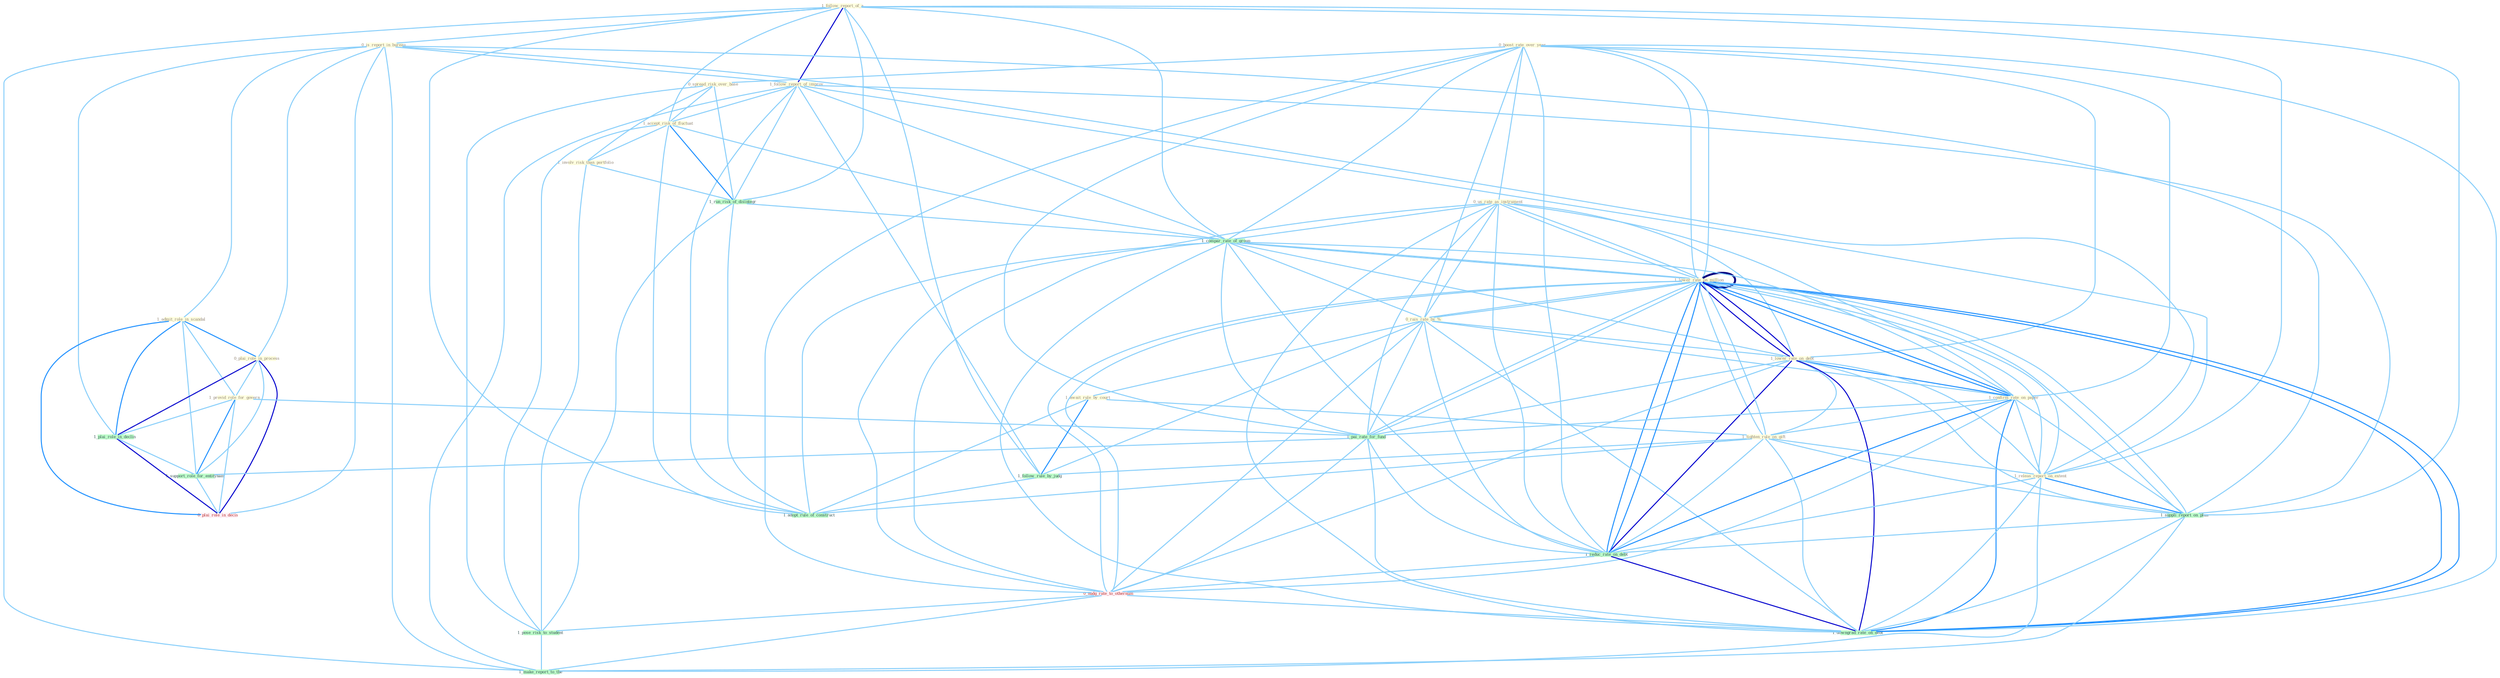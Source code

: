 Graph G{ 
    node
    [shape=polygon,style=filled,width=.5,height=.06,color="#BDFCC9",fixedsize=true,fontsize=4,
    fontcolor="#2f4f4f"];
    {node
    [color="#ffffe0", fontcolor="#8b7d6b"] "1_follow_report_of_a " "0_boost_rate_over_year " "0_is_report_in_bureau " "1_follow_report_of_improv " "0_us_rate_as_instrument " "1_admit_role_in_scandal " "0_spread_risk_over_base " "1_lower_rate_on_million " "0_rais_rate_by_% " "1_accept_risk_of_fluctuat " "1_await_rule_by_court " "1_lower_rate_on_debt " "1_involv_risk_than_portfolio " "1_confirm_rate_on_paper " "0_plai_role_in_process " "1_tighten_rule_on_gift " "1_releas_report_on_extent " "1_provid_role_for_govern "}
{node [color="#fff0f5", fontcolor="#b22222"] "0_nudg_rate_to_othernum " "0_plai_role_in_decis "}
edge [color="#B0E2FF"];

	"1_follow_report_of_a " -- "0_is_report_in_bureau " [w="1", color="#87cefa" ];
	"1_follow_report_of_a " -- "1_follow_report_of_improv " [w="3", color="#0000cd" , len=0.6];
	"1_follow_report_of_a " -- "1_accept_risk_of_fluctuat " [w="1", color="#87cefa" ];
	"1_follow_report_of_a " -- "1_releas_report_on_extent " [w="1", color="#87cefa" ];
	"1_follow_report_of_a " -- "1_run_risk_of_disintegr " [w="1", color="#87cefa" ];
	"1_follow_report_of_a " -- "1_suppli_report_on_plan " [w="1", color="#87cefa" ];
	"1_follow_report_of_a " -- "1_follow_rule_by_judg " [w="1", color="#87cefa" ];
	"1_follow_report_of_a " -- "1_compar_rate_of_group " [w="1", color="#87cefa" ];
	"1_follow_report_of_a " -- "1_adopt_rule_of_construct " [w="1", color="#87cefa" ];
	"1_follow_report_of_a " -- "1_make_report_to_the " [w="1", color="#87cefa" ];
	"0_boost_rate_over_year " -- "0_us_rate_as_instrument " [w="1", color="#87cefa" ];
	"0_boost_rate_over_year " -- "0_spread_risk_over_base " [w="1", color="#87cefa" ];
	"0_boost_rate_over_year " -- "1_lower_rate_on_million " [w="1", color="#87cefa" ];
	"0_boost_rate_over_year " -- "0_rais_rate_by_% " [w="1", color="#87cefa" ];
	"0_boost_rate_over_year " -- "1_lower_rate_on_debt " [w="1", color="#87cefa" ];
	"0_boost_rate_over_year " -- "1_confirm_rate_on_paper " [w="1", color="#87cefa" ];
	"0_boost_rate_over_year " -- "1_pai_rate_for_fund " [w="1", color="#87cefa" ];
	"0_boost_rate_over_year " -- "1_compar_rate_of_group " [w="1", color="#87cefa" ];
	"0_boost_rate_over_year " -- "1_reduc_rate_on_debt " [w="1", color="#87cefa" ];
	"0_boost_rate_over_year " -- "0_nudg_rate_to_othernum " [w="1", color="#87cefa" ];
	"0_boost_rate_over_year " -- "1_lower_rate_on_million " [w="1", color="#87cefa" ];
	"0_boost_rate_over_year " -- "1_downgrad_rate_on_debt " [w="1", color="#87cefa" ];
	"0_is_report_in_bureau " -- "1_follow_report_of_improv " [w="1", color="#87cefa" ];
	"0_is_report_in_bureau " -- "1_admit_role_in_scandal " [w="1", color="#87cefa" ];
	"0_is_report_in_bureau " -- "0_plai_role_in_process " [w="1", color="#87cefa" ];
	"0_is_report_in_bureau " -- "1_releas_report_on_extent " [w="1", color="#87cefa" ];
	"0_is_report_in_bureau " -- "1_plai_role_in_declin " [w="1", color="#87cefa" ];
	"0_is_report_in_bureau " -- "1_suppli_report_on_plan " [w="1", color="#87cefa" ];
	"0_is_report_in_bureau " -- "0_plai_role_in_decis " [w="1", color="#87cefa" ];
	"0_is_report_in_bureau " -- "1_make_report_to_the " [w="1", color="#87cefa" ];
	"1_follow_report_of_improv " -- "1_accept_risk_of_fluctuat " [w="1", color="#87cefa" ];
	"1_follow_report_of_improv " -- "1_releas_report_on_extent " [w="1", color="#87cefa" ];
	"1_follow_report_of_improv " -- "1_run_risk_of_disintegr " [w="1", color="#87cefa" ];
	"1_follow_report_of_improv " -- "1_suppli_report_on_plan " [w="1", color="#87cefa" ];
	"1_follow_report_of_improv " -- "1_follow_rule_by_judg " [w="1", color="#87cefa" ];
	"1_follow_report_of_improv " -- "1_compar_rate_of_group " [w="1", color="#87cefa" ];
	"1_follow_report_of_improv " -- "1_adopt_rule_of_construct " [w="1", color="#87cefa" ];
	"1_follow_report_of_improv " -- "1_make_report_to_the " [w="1", color="#87cefa" ];
	"0_us_rate_as_instrument " -- "1_lower_rate_on_million " [w="1", color="#87cefa" ];
	"0_us_rate_as_instrument " -- "0_rais_rate_by_% " [w="1", color="#87cefa" ];
	"0_us_rate_as_instrument " -- "1_lower_rate_on_debt " [w="1", color="#87cefa" ];
	"0_us_rate_as_instrument " -- "1_confirm_rate_on_paper " [w="1", color="#87cefa" ];
	"0_us_rate_as_instrument " -- "1_pai_rate_for_fund " [w="1", color="#87cefa" ];
	"0_us_rate_as_instrument " -- "1_compar_rate_of_group " [w="1", color="#87cefa" ];
	"0_us_rate_as_instrument " -- "1_reduc_rate_on_debt " [w="1", color="#87cefa" ];
	"0_us_rate_as_instrument " -- "0_nudg_rate_to_othernum " [w="1", color="#87cefa" ];
	"0_us_rate_as_instrument " -- "1_lower_rate_on_million " [w="1", color="#87cefa" ];
	"0_us_rate_as_instrument " -- "1_downgrad_rate_on_debt " [w="1", color="#87cefa" ];
	"1_admit_role_in_scandal " -- "0_plai_role_in_process " [w="2", color="#1e90ff" , len=0.8];
	"1_admit_role_in_scandal " -- "1_provid_role_for_govern " [w="1", color="#87cefa" ];
	"1_admit_role_in_scandal " -- "1_plai_role_in_declin " [w="2", color="#1e90ff" , len=0.8];
	"1_admit_role_in_scandal " -- "1_support_role_for_entitynam " [w="1", color="#87cefa" ];
	"1_admit_role_in_scandal " -- "0_plai_role_in_decis " [w="2", color="#1e90ff" , len=0.8];
	"0_spread_risk_over_base " -- "1_accept_risk_of_fluctuat " [w="1", color="#87cefa" ];
	"0_spread_risk_over_base " -- "1_involv_risk_than_portfolio " [w="1", color="#87cefa" ];
	"0_spread_risk_over_base " -- "1_run_risk_of_disintegr " [w="1", color="#87cefa" ];
	"0_spread_risk_over_base " -- "1_pose_risk_to_student " [w="1", color="#87cefa" ];
	"1_lower_rate_on_million " -- "0_rais_rate_by_% " [w="1", color="#87cefa" ];
	"1_lower_rate_on_million " -- "1_lower_rate_on_debt " [w="3", color="#0000cd" , len=0.6];
	"1_lower_rate_on_million " -- "1_confirm_rate_on_paper " [w="2", color="#1e90ff" , len=0.8];
	"1_lower_rate_on_million " -- "1_tighten_rule_on_gift " [w="1", color="#87cefa" ];
	"1_lower_rate_on_million " -- "1_releas_report_on_extent " [w="1", color="#87cefa" ];
	"1_lower_rate_on_million " -- "1_suppli_report_on_plan " [w="1", color="#87cefa" ];
	"1_lower_rate_on_million " -- "1_pai_rate_for_fund " [w="1", color="#87cefa" ];
	"1_lower_rate_on_million " -- "1_compar_rate_of_group " [w="1", color="#87cefa" ];
	"1_lower_rate_on_million " -- "1_reduc_rate_on_debt " [w="2", color="#1e90ff" , len=0.8];
	"1_lower_rate_on_million " -- "0_nudg_rate_to_othernum " [w="1", color="#87cefa" ];
	"1_lower_rate_on_million " -- "1_lower_rate_on_million " [w="4", style=bold, color="#000080", len=0.4];
	"1_lower_rate_on_million " -- "1_downgrad_rate_on_debt " [w="2", color="#1e90ff" , len=0.8];
	"0_rais_rate_by_% " -- "1_await_rule_by_court " [w="1", color="#87cefa" ];
	"0_rais_rate_by_% " -- "1_lower_rate_on_debt " [w="1", color="#87cefa" ];
	"0_rais_rate_by_% " -- "1_confirm_rate_on_paper " [w="1", color="#87cefa" ];
	"0_rais_rate_by_% " -- "1_pai_rate_for_fund " [w="1", color="#87cefa" ];
	"0_rais_rate_by_% " -- "1_follow_rule_by_judg " [w="1", color="#87cefa" ];
	"0_rais_rate_by_% " -- "1_compar_rate_of_group " [w="1", color="#87cefa" ];
	"0_rais_rate_by_% " -- "1_reduc_rate_on_debt " [w="1", color="#87cefa" ];
	"0_rais_rate_by_% " -- "0_nudg_rate_to_othernum " [w="1", color="#87cefa" ];
	"0_rais_rate_by_% " -- "1_lower_rate_on_million " [w="1", color="#87cefa" ];
	"0_rais_rate_by_% " -- "1_downgrad_rate_on_debt " [w="1", color="#87cefa" ];
	"1_accept_risk_of_fluctuat " -- "1_involv_risk_than_portfolio " [w="1", color="#87cefa" ];
	"1_accept_risk_of_fluctuat " -- "1_run_risk_of_disintegr " [w="2", color="#1e90ff" , len=0.8];
	"1_accept_risk_of_fluctuat " -- "1_compar_rate_of_group " [w="1", color="#87cefa" ];
	"1_accept_risk_of_fluctuat " -- "1_pose_risk_to_student " [w="1", color="#87cefa" ];
	"1_accept_risk_of_fluctuat " -- "1_adopt_rule_of_construct " [w="1", color="#87cefa" ];
	"1_await_rule_by_court " -- "1_tighten_rule_on_gift " [w="1", color="#87cefa" ];
	"1_await_rule_by_court " -- "1_follow_rule_by_judg " [w="2", color="#1e90ff" , len=0.8];
	"1_await_rule_by_court " -- "1_adopt_rule_of_construct " [w="1", color="#87cefa" ];
	"1_lower_rate_on_debt " -- "1_confirm_rate_on_paper " [w="2", color="#1e90ff" , len=0.8];
	"1_lower_rate_on_debt " -- "1_tighten_rule_on_gift " [w="1", color="#87cefa" ];
	"1_lower_rate_on_debt " -- "1_releas_report_on_extent " [w="1", color="#87cefa" ];
	"1_lower_rate_on_debt " -- "1_suppli_report_on_plan " [w="1", color="#87cefa" ];
	"1_lower_rate_on_debt " -- "1_pai_rate_for_fund " [w="1", color="#87cefa" ];
	"1_lower_rate_on_debt " -- "1_compar_rate_of_group " [w="1", color="#87cefa" ];
	"1_lower_rate_on_debt " -- "1_reduc_rate_on_debt " [w="3", color="#0000cd" , len=0.6];
	"1_lower_rate_on_debt " -- "0_nudg_rate_to_othernum " [w="1", color="#87cefa" ];
	"1_lower_rate_on_debt " -- "1_lower_rate_on_million " [w="3", color="#0000cd" , len=0.6];
	"1_lower_rate_on_debt " -- "1_downgrad_rate_on_debt " [w="3", color="#0000cd" , len=0.6];
	"1_involv_risk_than_portfolio " -- "1_run_risk_of_disintegr " [w="1", color="#87cefa" ];
	"1_involv_risk_than_portfolio " -- "1_pose_risk_to_student " [w="1", color="#87cefa" ];
	"1_confirm_rate_on_paper " -- "1_tighten_rule_on_gift " [w="1", color="#87cefa" ];
	"1_confirm_rate_on_paper " -- "1_releas_report_on_extent " [w="1", color="#87cefa" ];
	"1_confirm_rate_on_paper " -- "1_suppli_report_on_plan " [w="1", color="#87cefa" ];
	"1_confirm_rate_on_paper " -- "1_pai_rate_for_fund " [w="1", color="#87cefa" ];
	"1_confirm_rate_on_paper " -- "1_compar_rate_of_group " [w="1", color="#87cefa" ];
	"1_confirm_rate_on_paper " -- "1_reduc_rate_on_debt " [w="2", color="#1e90ff" , len=0.8];
	"1_confirm_rate_on_paper " -- "0_nudg_rate_to_othernum " [w="1", color="#87cefa" ];
	"1_confirm_rate_on_paper " -- "1_lower_rate_on_million " [w="2", color="#1e90ff" , len=0.8];
	"1_confirm_rate_on_paper " -- "1_downgrad_rate_on_debt " [w="2", color="#1e90ff" , len=0.8];
	"0_plai_role_in_process " -- "1_provid_role_for_govern " [w="1", color="#87cefa" ];
	"0_plai_role_in_process " -- "1_plai_role_in_declin " [w="3", color="#0000cd" , len=0.6];
	"0_plai_role_in_process " -- "1_support_role_for_entitynam " [w="1", color="#87cefa" ];
	"0_plai_role_in_process " -- "0_plai_role_in_decis " [w="3", color="#0000cd" , len=0.6];
	"1_tighten_rule_on_gift " -- "1_releas_report_on_extent " [w="1", color="#87cefa" ];
	"1_tighten_rule_on_gift " -- "1_suppli_report_on_plan " [w="1", color="#87cefa" ];
	"1_tighten_rule_on_gift " -- "1_follow_rule_by_judg " [w="1", color="#87cefa" ];
	"1_tighten_rule_on_gift " -- "1_reduc_rate_on_debt " [w="1", color="#87cefa" ];
	"1_tighten_rule_on_gift " -- "1_adopt_rule_of_construct " [w="1", color="#87cefa" ];
	"1_tighten_rule_on_gift " -- "1_lower_rate_on_million " [w="1", color="#87cefa" ];
	"1_tighten_rule_on_gift " -- "1_downgrad_rate_on_debt " [w="1", color="#87cefa" ];
	"1_releas_report_on_extent " -- "1_suppli_report_on_plan " [w="2", color="#1e90ff" , len=0.8];
	"1_releas_report_on_extent " -- "1_reduc_rate_on_debt " [w="1", color="#87cefa" ];
	"1_releas_report_on_extent " -- "1_lower_rate_on_million " [w="1", color="#87cefa" ];
	"1_releas_report_on_extent " -- "1_downgrad_rate_on_debt " [w="1", color="#87cefa" ];
	"1_releas_report_on_extent " -- "1_make_report_to_the " [w="1", color="#87cefa" ];
	"1_provid_role_for_govern " -- "1_plai_role_in_declin " [w="1", color="#87cefa" ];
	"1_provid_role_for_govern " -- "1_pai_rate_for_fund " [w="1", color="#87cefa" ];
	"1_provid_role_for_govern " -- "1_support_role_for_entitynam " [w="2", color="#1e90ff" , len=0.8];
	"1_provid_role_for_govern " -- "0_plai_role_in_decis " [w="1", color="#87cefa" ];
	"1_run_risk_of_disintegr " -- "1_compar_rate_of_group " [w="1", color="#87cefa" ];
	"1_run_risk_of_disintegr " -- "1_pose_risk_to_student " [w="1", color="#87cefa" ];
	"1_run_risk_of_disintegr " -- "1_adopt_rule_of_construct " [w="1", color="#87cefa" ];
	"1_plai_role_in_declin " -- "1_support_role_for_entitynam " [w="1", color="#87cefa" ];
	"1_plai_role_in_declin " -- "0_plai_role_in_decis " [w="3", color="#0000cd" , len=0.6];
	"1_suppli_report_on_plan " -- "1_reduc_rate_on_debt " [w="1", color="#87cefa" ];
	"1_suppli_report_on_plan " -- "1_lower_rate_on_million " [w="1", color="#87cefa" ];
	"1_suppli_report_on_plan " -- "1_downgrad_rate_on_debt " [w="1", color="#87cefa" ];
	"1_suppli_report_on_plan " -- "1_make_report_to_the " [w="1", color="#87cefa" ];
	"1_pai_rate_for_fund " -- "1_compar_rate_of_group " [w="1", color="#87cefa" ];
	"1_pai_rate_for_fund " -- "1_reduc_rate_on_debt " [w="1", color="#87cefa" ];
	"1_pai_rate_for_fund " -- "0_nudg_rate_to_othernum " [w="1", color="#87cefa" ];
	"1_pai_rate_for_fund " -- "1_support_role_for_entitynam " [w="1", color="#87cefa" ];
	"1_pai_rate_for_fund " -- "1_lower_rate_on_million " [w="1", color="#87cefa" ];
	"1_pai_rate_for_fund " -- "1_downgrad_rate_on_debt " [w="1", color="#87cefa" ];
	"1_follow_rule_by_judg " -- "1_adopt_rule_of_construct " [w="1", color="#87cefa" ];
	"1_compar_rate_of_group " -- "1_reduc_rate_on_debt " [w="1", color="#87cefa" ];
	"1_compar_rate_of_group " -- "0_nudg_rate_to_othernum " [w="1", color="#87cefa" ];
	"1_compar_rate_of_group " -- "1_adopt_rule_of_construct " [w="1", color="#87cefa" ];
	"1_compar_rate_of_group " -- "1_lower_rate_on_million " [w="1", color="#87cefa" ];
	"1_compar_rate_of_group " -- "1_downgrad_rate_on_debt " [w="1", color="#87cefa" ];
	"1_reduc_rate_on_debt " -- "0_nudg_rate_to_othernum " [w="1", color="#87cefa" ];
	"1_reduc_rate_on_debt " -- "1_lower_rate_on_million " [w="2", color="#1e90ff" , len=0.8];
	"1_reduc_rate_on_debt " -- "1_downgrad_rate_on_debt " [w="3", color="#0000cd" , len=0.6];
	"0_nudg_rate_to_othernum " -- "1_pose_risk_to_student " [w="1", color="#87cefa" ];
	"0_nudg_rate_to_othernum " -- "1_lower_rate_on_million " [w="1", color="#87cefa" ];
	"0_nudg_rate_to_othernum " -- "1_downgrad_rate_on_debt " [w="1", color="#87cefa" ];
	"0_nudg_rate_to_othernum " -- "1_make_report_to_the " [w="1", color="#87cefa" ];
	"1_support_role_for_entitynam " -- "0_plai_role_in_decis " [w="1", color="#87cefa" ];
	"1_pose_risk_to_student " -- "1_make_report_to_the " [w="1", color="#87cefa" ];
	"1_lower_rate_on_million " -- "1_downgrad_rate_on_debt " [w="2", color="#1e90ff" , len=0.8];
}